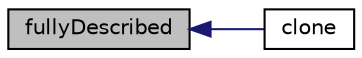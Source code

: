digraph "fullyDescribed"
{
  bgcolor="transparent";
  edge [fontname="Helvetica",fontsize="10",labelfontname="Helvetica",labelfontsize="10"];
  node [fontname="Helvetica",fontsize="10",shape=record];
  rankdir="LR";
  Node115 [label="fullyDescribed",height=0.2,width=0.4,color="black", fillcolor="grey75", style="filled", fontcolor="black"];
  Node115 -> Node116 [dir="back",color="midnightblue",fontsize="10",style="solid",fontname="Helvetica"];
  Node116 [label="clone",height=0.2,width=0.4,color="black",URL="$a25181.html#ac6d7055f88f8ceb366a9f64d3ba635e0",tooltip="Construct and return a clone. "];
}
